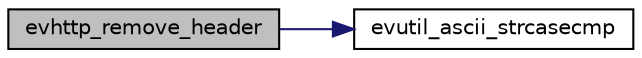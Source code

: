 digraph "evhttp_remove_header"
{
 // LATEX_PDF_SIZE
  edge [fontname="Helvetica",fontsize="10",labelfontname="Helvetica",labelfontsize="10"];
  node [fontname="Helvetica",fontsize="10",shape=record];
  rankdir="LR";
  Node75 [label="evhttp_remove_header",height=0.2,width=0.4,color="black", fillcolor="grey75", style="filled", fontcolor="black",tooltip=" "];
  Node75 -> Node76 [color="midnightblue",fontsize="10",style="solid",fontname="Helvetica"];
  Node76 [label="evutil_ascii_strcasecmp",height=0.2,width=0.4,color="black", fillcolor="white", style="filled",URL="$util_8h.html#aae46d8f8407906b79216f9be88803126",tooltip=" "];
}
